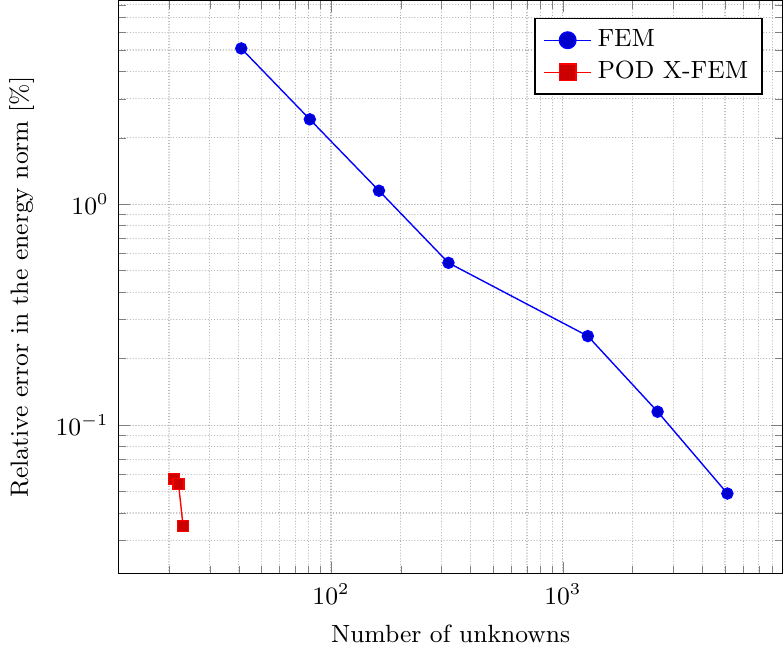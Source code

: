 \documentclass{standalone}
\usepackage{pgfplots}
\usepackage{filecontents}
\usepackage{tikz}
\usetikzlibrary{calc,fit,spy}

\begin{filecontents*}{FEM_data.csv}
dofs,relError
41,5.08
81,2.425
161,1.152
321,0.543
1281,0.253
2561,0.115
5121,0.049

\end{filecontents*}

\begin{filecontents*}{XPODFEM1_data.csv}
dofs,relError
21,0.056
22,0.068
23,0.098

\end{filecontents*}

\begin{filecontents*}{XPODFEM5_data.csv}
dofs,relError
21,0.057
22,0.044
23,0.093

\end{filecontents*}

\begin{filecontents*}{XPODFEM10_data.csv}
dofs,relError
21,0.057
22,0.054
23,0.035

\end{filecontents*}

\begin{document}
\begin{tikzpicture} [spy using outlines= {circle, magnification=2, size=3.0cm, connect spies}]

  \begin{loglogaxis}[
        scale only axis, % The height and width argument only apply to the actual axis
        %xmin=1.0, xmax=1.0e+5,
        %ymin=1e-3, ymax=1.0e2,
        xlabel={Number of unknowns},
        ylabel={Relative error in the energy norm $[\%]$ },
        legend pos=north east,
        font=\small,
        mark size=2,
        line width = 0.5,
	      legend style={font=\small, mark size=3},
        legend cell align=left,
        %cycle list name=myCycleListColor,
    	grid = both,
   	    grid style={ dash pattern = on 0.05 off 1,
    		line cap = round, draw=gray!60 }
      ]
		%2 levels of refinement		

\addplot table [x=dofs, y=relError, col sep=comma] {FEM_data.csv};
   \addlegendentry{FEM};
	
\addplot table [x=dofs, y=relError, col sep=comma] {XPODFEM10_data.csv};
   \addlegendentry{POD X-FEM};

\end{loglogaxis} 	
%\addplot table [x=dofs, y=relError, col sep=comma] {XPODFEM5_data.csv};
%   \addlegendentry{X-PODFEM m+5, $modes= 1...3$};
%
%\addplot table [x=dofs, y=relError, col sep=comma] {XPODFEM1_data.csv};
%   \addlegendentry{X-PODFEM m+1, $modes= 1...3$};	
% 
%
%\spy on (0.9,1.25) in node at (-3,3);


\end{tikzpicture}
\end{document}
